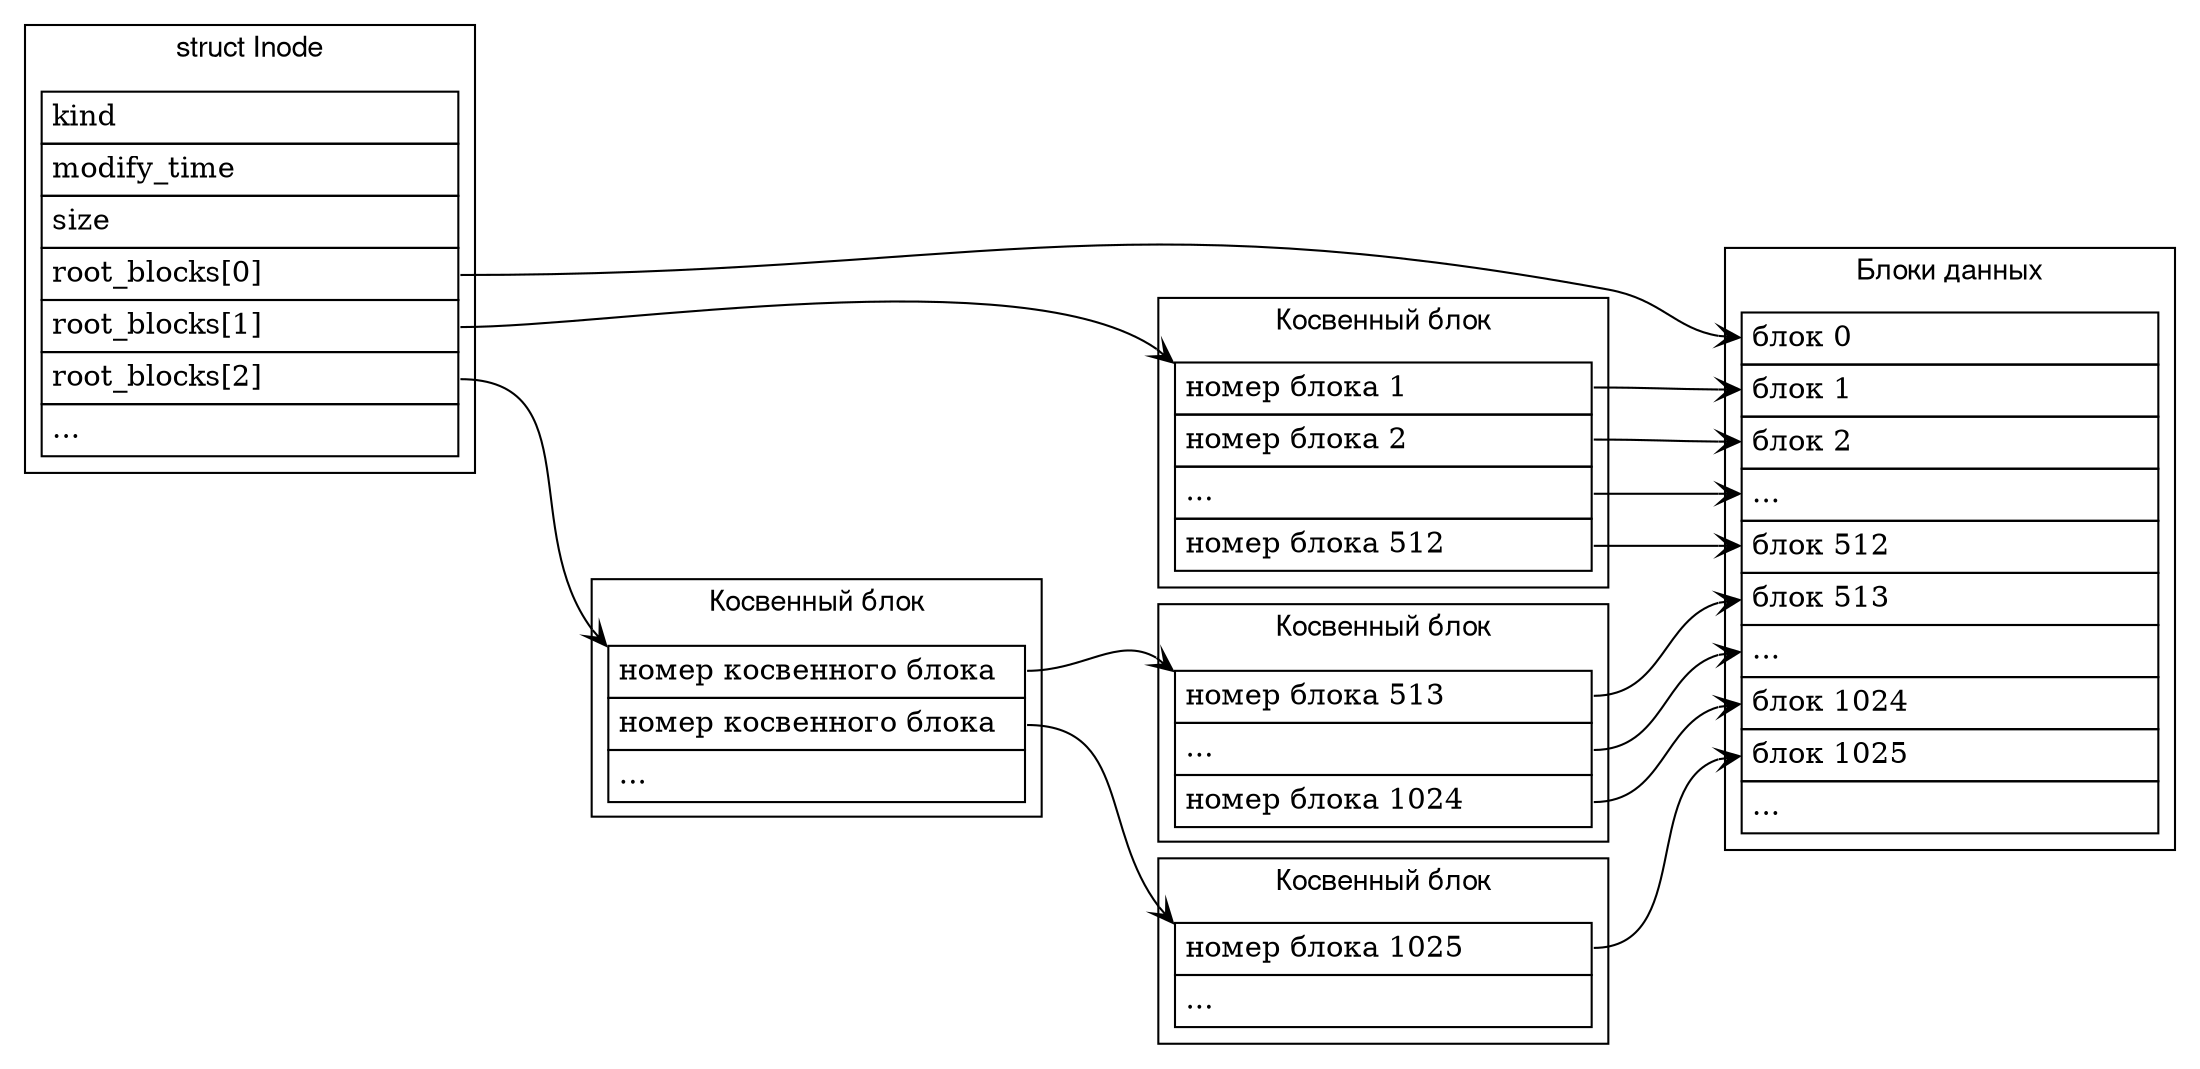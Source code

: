 digraph file {
    rankdir = LR
    ranksep = 1.0

    fontname = "Helvetica,Arial,sans-serif"

    node [shape = none, margin = 0]

    subgraph cluster_inode {
        label = "struct Inode"
        labelloc = "t"

        inode [label = <
            <table border="0" cellborder="1" cellspacing="0" cellpadding="4">
            <tr><td align="left" width="200" port="name">kind</td></tr>
            <tr><td align="left" width="200">modify_time</td></tr>
            <tr><td align="left" width="200">size</td></tr>
            <tr><td align="left" width="200" port="direct">root_blocks[0]</td></tr>
            <tr><td align="left" width="200" port="indirect">root_blocks[1]</td></tr>
            <tr><td align="left" width="200" port="indirect_2">root_blocks[2]</td></tr>
            <tr><td align="left" width="200">...</td></tr>
            </table>
        >]
    }

    dummy [style = invis]

    inode:name -> dummy [style = invis]
    dummy -> data:d0 [style = invis]

    subgraph cluster_indirect {
        label = "Косвенный блок"
        labelloc = "t"

        indirect [label = <
            <table border="0" cellborder="1" cellspacing="0" cellpadding="4">
            <tr><td align="left" width="200" port="id1">номер блока 1</td></tr>
            <tr><td align="left" width="200" port="id2">номер блока 2</td></tr>
            <tr><td align="left" width="200" port="id3">...</td></tr>
            <tr><td align="left" width="200" port="id512">номер блока 512</td></tr>
            </table>
        >]
    }

    subgraph cluster_indirect_2 {
        label = "Косвенный блок"
        labelloc = "t"

        indirect_2 [label = <
            <table border="0" cellborder="1" cellspacing="0" cellpadding="4">
            <tr><td align="left" width="200" port="id1">номер косвенного блока</td></tr>
            <tr><td align="left" width="200" port="id2">номер косвенного блока</td></tr>
            <tr><td align="left" width="200">...</td></tr>
            </table>
        >]
    }

    subgraph cluster_indirect_2_1 {
        label = "Косвенный блок"
        labelloc = "t"

        indirect_2_1 [label = <
            <table border="0" cellborder="1" cellspacing="0" cellpadding="4">
            <tr><td align="left" width="200" port="id513">номер блока 513</td></tr>
            <tr><td align="left" width="200" port="id514">...</td></tr>
            <tr><td align="left" width="200" port="id1024">номер блока 1024</td></tr>
            </table>
        >]
    }

    subgraph cluster_indirect_2_2 {
        label = "Косвенный блок"
        labelloc = "t"

        indirect_2_2 [label = <
            <table border="0" cellborder="1" cellspacing="0" cellpadding="4">
            <tr><td align="left" width="200" port="id1025">номер блока 1025</td></tr>
            <tr><td align="left" width="200">...</td></tr>
            </table>
        >]
    }

    subgraph cluster_data {
        label = "Блоки данных"
        labelloc = "t"

        data [label = <
            <table border="0" cellborder="1" cellspacing="0" cellpadding="4">
            <tr><td align="left" width="200" port="d0">блок 0</td></tr>
            <tr><td align="left" width="200" port="d1">блок 1</td></tr>
            <tr><td align="left" width="200" port="d2">блок 2</td></tr>
            <tr><td align="left" width="200" port="d3">...</td></tr>
            <tr><td align="left" width="200" port="d512">блок 512</td></tr>
            <tr><td align="left" width="200" port="d513">блок 513</td></tr>
            <tr><td align="left" width="200" port="d514">...</td></tr>
            <tr><td align="left" width="200" port="d1024">блок 1024</td></tr>
            <tr><td align="left" width="200" port="d1025">блок 1025</td></tr>
            <tr><td align="left" width="200">...</td></tr>
            </table>
        >]
    }

    edge [arrowhead = vee]

    inode:direct -> data:d0 [weight = 3]

    inode:indirect -> indirect:id1:nw

    indirect:id1 -> data:d1
    indirect:id2 -> data:d2
    indirect:id3 -> data:d3
    indirect:id512 -> data:d512

    inode:indirect_2 -> indirect_2:id1:nw

    indirect_2:id1 -> indirect_2_1:id513:nw
    indirect_2:id2 -> indirect_2_2:id1025:nw

    indirect_2_1:id513 -> data:d513
    indirect_2_1:id514 -> data:d514
    indirect_2_1:id1024 -> data:d1024

    indirect_2_2:id1025 -> data:d1025
}
